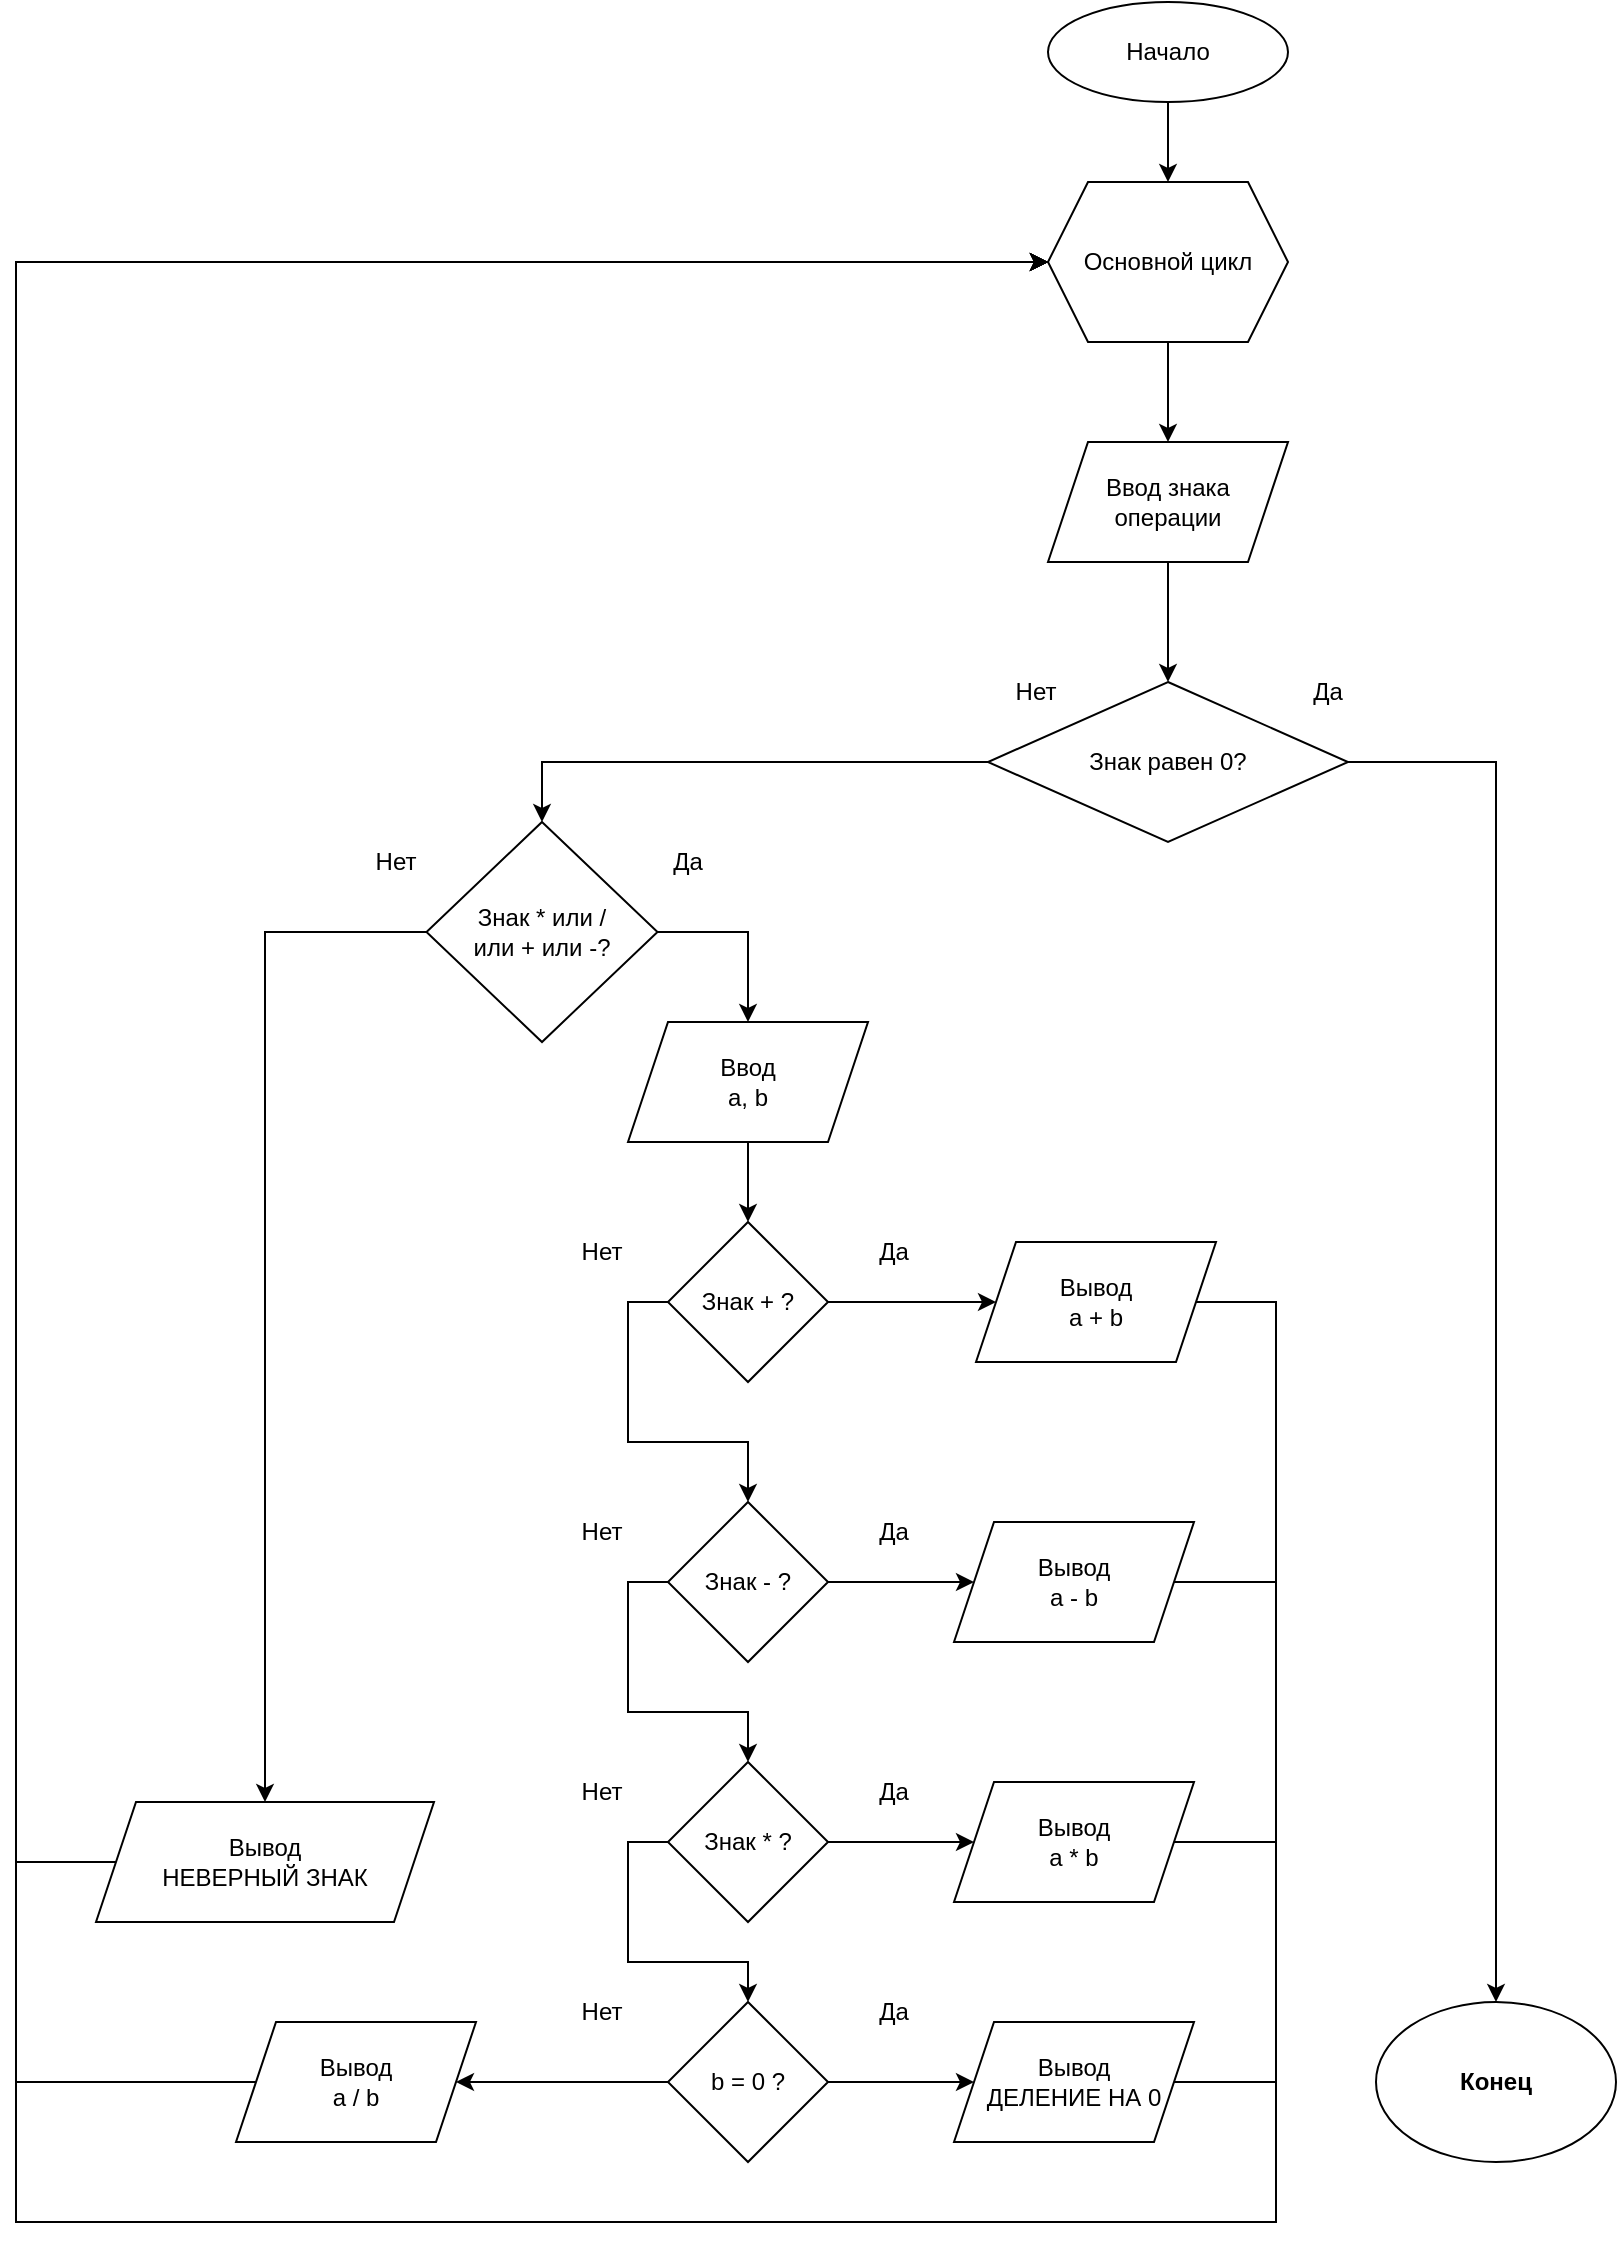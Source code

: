 <mxfile version="17.2.1" type="device" pages="5"><diagram id="3GGqw6Xqxj9RKeON76SD" name="task_1"><mxGraphModel dx="700" dy="751" grid="1" gridSize="10" guides="1" tooltips="1" connect="1" arrows="1" fold="1" page="1" pageScale="1" pageWidth="827" pageHeight="1169" math="0" shadow="0"><root><mxCell id="0"/><mxCell id="1" parent="0"/><mxCell id="9gsDoIlkRf7uJBjxdXr--32" style="edgeStyle=orthogonalEdgeStyle;rounded=0;orthogonalLoop=1;jettySize=auto;html=1;exitX=0.5;exitY=1;exitDx=0;exitDy=0;entryX=0.5;entryY=0;entryDx=0;entryDy=0;" parent="1" source="9gsDoIlkRf7uJBjxdXr--2" target="9gsDoIlkRf7uJBjxdXr--30" edge="1"><mxGeometry relative="1" as="geometry"/></mxCell><mxCell id="9gsDoIlkRf7uJBjxdXr--2" value="Начало" style="ellipse;whiteSpace=wrap;html=1;" parent="1" vertex="1"><mxGeometry x="536" y="20" width="120" height="50" as="geometry"/></mxCell><mxCell id="9gsDoIlkRf7uJBjxdXr--12" style="edgeStyle=orthogonalEdgeStyle;rounded=0;orthogonalLoop=1;jettySize=auto;html=1;exitX=0.5;exitY=1;exitDx=0;exitDy=0;entryX=0.5;entryY=0;entryDx=0;entryDy=0;" parent="1" source="9gsDoIlkRf7uJBjxdXr--7" target="9gsDoIlkRf7uJBjxdXr--9" edge="1"><mxGeometry relative="1" as="geometry"/></mxCell><mxCell id="9gsDoIlkRf7uJBjxdXr--7" value="Ввод знака операции" style="shape=parallelogram;perimeter=parallelogramPerimeter;whiteSpace=wrap;html=1;fixedSize=1;" parent="1" vertex="1"><mxGeometry x="536" y="240" width="120" height="60" as="geometry"/></mxCell><mxCell id="9gsDoIlkRf7uJBjxdXr--16" style="edgeStyle=orthogonalEdgeStyle;rounded=0;orthogonalLoop=1;jettySize=auto;html=1;exitX=1;exitY=0.5;exitDx=0;exitDy=0;" parent="1" source="9gsDoIlkRf7uJBjxdXr--9" target="9gsDoIlkRf7uJBjxdXr--15" edge="1"><mxGeometry relative="1" as="geometry"/></mxCell><mxCell id="9gsDoIlkRf7uJBjxdXr--21" style="edgeStyle=orthogonalEdgeStyle;rounded=0;orthogonalLoop=1;jettySize=auto;html=1;exitX=0;exitY=0.5;exitDx=0;exitDy=0;entryX=0.5;entryY=0;entryDx=0;entryDy=0;" parent="1" source="9gsDoIlkRf7uJBjxdXr--9" target="9gsDoIlkRf7uJBjxdXr--18" edge="1"><mxGeometry relative="1" as="geometry"/></mxCell><mxCell id="9gsDoIlkRf7uJBjxdXr--9" value="Знак равен 0?" style="rhombus;whiteSpace=wrap;html=1;" parent="1" vertex="1"><mxGeometry x="506" y="360" width="180" height="80" as="geometry"/></mxCell><mxCell id="9gsDoIlkRf7uJBjxdXr--10" value="Да" style="text;html=1;strokeColor=none;fillColor=none;align=center;verticalAlign=middle;whiteSpace=wrap;rounded=0;" parent="1" vertex="1"><mxGeometry x="646" y="350" width="60" height="30" as="geometry"/></mxCell><mxCell id="9gsDoIlkRf7uJBjxdXr--11" value="Нет" style="text;html=1;strokeColor=none;fillColor=none;align=center;verticalAlign=middle;whiteSpace=wrap;rounded=0;" parent="1" vertex="1"><mxGeometry x="500" y="350" width="60" height="30" as="geometry"/></mxCell><mxCell id="9gsDoIlkRf7uJBjxdXr--15" value="&lt;b&gt;Конец&lt;/b&gt;" style="ellipse;whiteSpace=wrap;html=1;" parent="1" vertex="1"><mxGeometry x="700" y="1020" width="120" height="80" as="geometry"/></mxCell><mxCell id="9gsDoIlkRf7uJBjxdXr--68" style="edgeStyle=orthogonalEdgeStyle;rounded=0;orthogonalLoop=1;jettySize=auto;html=1;exitX=0;exitY=0.5;exitDx=0;exitDy=0;entryX=0;entryY=0.5;entryDx=0;entryDy=0;" parent="1" source="9gsDoIlkRf7uJBjxdXr--17" target="9gsDoIlkRf7uJBjxdXr--30" edge="1"><mxGeometry relative="1" as="geometry"><Array as="points"><mxPoint x="20" y="950"/><mxPoint x="20" y="150"/></Array></mxGeometry></mxCell><mxCell id="9gsDoIlkRf7uJBjxdXr--17" value="Вывод&lt;br&gt;НЕВЕРНЫЙ ЗНАК" style="shape=parallelogram;perimeter=parallelogramPerimeter;whiteSpace=wrap;html=1;fixedSize=1;" parent="1" vertex="1"><mxGeometry x="60" y="920" width="169" height="60" as="geometry"/></mxCell><mxCell id="9gsDoIlkRf7uJBjxdXr--22" style="edgeStyle=orthogonalEdgeStyle;rounded=0;orthogonalLoop=1;jettySize=auto;html=1;exitX=0;exitY=0.5;exitDx=0;exitDy=0;" parent="1" source="9gsDoIlkRf7uJBjxdXr--18" target="9gsDoIlkRf7uJBjxdXr--17" edge="1"><mxGeometry relative="1" as="geometry"/></mxCell><mxCell id="9gsDoIlkRf7uJBjxdXr--28" style="edgeStyle=orthogonalEdgeStyle;rounded=0;orthogonalLoop=1;jettySize=auto;html=1;exitX=1;exitY=0.5;exitDx=0;exitDy=0;" parent="1" source="9gsDoIlkRf7uJBjxdXr--18" target="9gsDoIlkRf7uJBjxdXr--27" edge="1"><mxGeometry relative="1" as="geometry"/></mxCell><mxCell id="9gsDoIlkRf7uJBjxdXr--18" value="Знак * или / &lt;br&gt;или + или -?" style="rhombus;whiteSpace=wrap;html=1;" parent="1" vertex="1"><mxGeometry x="225.25" y="430" width="115.5" height="110" as="geometry"/></mxCell><mxCell id="9gsDoIlkRf7uJBjxdXr--19" value="Да" style="text;html=1;strokeColor=none;fillColor=none;align=center;verticalAlign=middle;whiteSpace=wrap;rounded=0;" parent="1" vertex="1"><mxGeometry x="326" y="435" width="60" height="30" as="geometry"/></mxCell><mxCell id="9gsDoIlkRf7uJBjxdXr--20" value="Нет" style="text;html=1;strokeColor=none;fillColor=none;align=center;verticalAlign=middle;whiteSpace=wrap;rounded=0;" parent="1" vertex="1"><mxGeometry x="180" y="435" width="60" height="30" as="geometry"/></mxCell><mxCell id="9gsDoIlkRf7uJBjxdXr--37" style="edgeStyle=orthogonalEdgeStyle;rounded=0;orthogonalLoop=1;jettySize=auto;html=1;exitX=0.5;exitY=1;exitDx=0;exitDy=0;" parent="1" source="9gsDoIlkRf7uJBjxdXr--27" target="9gsDoIlkRf7uJBjxdXr--34" edge="1"><mxGeometry relative="1" as="geometry"/></mxCell><mxCell id="9gsDoIlkRf7uJBjxdXr--27" value="Ввод &lt;br&gt;a, b" style="shape=parallelogram;perimeter=parallelogramPerimeter;whiteSpace=wrap;html=1;fixedSize=1;" parent="1" vertex="1"><mxGeometry x="326" y="530" width="120" height="60" as="geometry"/></mxCell><mxCell id="9gsDoIlkRf7uJBjxdXr--33" style="edgeStyle=orthogonalEdgeStyle;rounded=0;orthogonalLoop=1;jettySize=auto;html=1;exitX=0.5;exitY=1;exitDx=0;exitDy=0;entryX=0.5;entryY=0;entryDx=0;entryDy=0;" parent="1" source="9gsDoIlkRf7uJBjxdXr--30" target="9gsDoIlkRf7uJBjxdXr--7" edge="1"><mxGeometry relative="1" as="geometry"/></mxCell><mxCell id="9gsDoIlkRf7uJBjxdXr--30" value="Основной цикл" style="shape=hexagon;perimeter=hexagonPerimeter2;whiteSpace=wrap;html=1;fixedSize=1;" parent="1" vertex="1"><mxGeometry x="536" y="110" width="120" height="80" as="geometry"/></mxCell><mxCell id="9gsDoIlkRf7uJBjxdXr--39" style="edgeStyle=orthogonalEdgeStyle;rounded=0;orthogonalLoop=1;jettySize=auto;html=1;exitX=1;exitY=0.5;exitDx=0;exitDy=0;entryX=0;entryY=0.5;entryDx=0;entryDy=0;" parent="1" source="9gsDoIlkRf7uJBjxdXr--34" target="9gsDoIlkRf7uJBjxdXr--38" edge="1"><mxGeometry relative="1" as="geometry"/></mxCell><mxCell id="9gsDoIlkRf7uJBjxdXr--41" style="edgeStyle=orthogonalEdgeStyle;rounded=0;orthogonalLoop=1;jettySize=auto;html=1;exitX=0;exitY=0.5;exitDx=0;exitDy=0;entryX=0.5;entryY=0;entryDx=0;entryDy=0;" parent="1" source="9gsDoIlkRf7uJBjxdXr--34" target="9gsDoIlkRf7uJBjxdXr--40" edge="1"><mxGeometry relative="1" as="geometry"/></mxCell><mxCell id="9gsDoIlkRf7uJBjxdXr--34" value="Знак + ?" style="rhombus;whiteSpace=wrap;html=1;" parent="1" vertex="1"><mxGeometry x="346" y="630" width="80" height="80" as="geometry"/></mxCell><mxCell id="9gsDoIlkRf7uJBjxdXr--35" value="Да" style="text;html=1;strokeColor=none;fillColor=none;align=center;verticalAlign=middle;whiteSpace=wrap;rounded=0;" parent="1" vertex="1"><mxGeometry x="429" y="630" width="60" height="30" as="geometry"/></mxCell><mxCell id="9gsDoIlkRf7uJBjxdXr--36" value="Нет" style="text;html=1;strokeColor=none;fillColor=none;align=center;verticalAlign=middle;whiteSpace=wrap;rounded=0;" parent="1" vertex="1"><mxGeometry x="283" y="630" width="60" height="30" as="geometry"/></mxCell><mxCell id="9gsDoIlkRf7uJBjxdXr--62" style="edgeStyle=orthogonalEdgeStyle;rounded=0;orthogonalLoop=1;jettySize=auto;html=1;exitX=1;exitY=0.5;exitDx=0;exitDy=0;entryX=0;entryY=0.5;entryDx=0;entryDy=0;" parent="1" source="9gsDoIlkRf7uJBjxdXr--38" target="9gsDoIlkRf7uJBjxdXr--30" edge="1"><mxGeometry relative="1" as="geometry"><Array as="points"><mxPoint x="650" y="670"/><mxPoint x="650" y="1130"/><mxPoint x="20" y="1130"/><mxPoint x="20" y="150"/></Array></mxGeometry></mxCell><mxCell id="9gsDoIlkRf7uJBjxdXr--38" value="Вывод&lt;br&gt;a + b" style="shape=parallelogram;perimeter=parallelogramPerimeter;whiteSpace=wrap;html=1;fixedSize=1;" parent="1" vertex="1"><mxGeometry x="500" y="640" width="120" height="60" as="geometry"/></mxCell><mxCell id="9gsDoIlkRf7uJBjxdXr--46" style="edgeStyle=orthogonalEdgeStyle;rounded=0;orthogonalLoop=1;jettySize=auto;html=1;exitX=1;exitY=0.5;exitDx=0;exitDy=0;entryX=0;entryY=0.5;entryDx=0;entryDy=0;" parent="1" source="9gsDoIlkRf7uJBjxdXr--40" target="9gsDoIlkRf7uJBjxdXr--45" edge="1"><mxGeometry relative="1" as="geometry"/></mxCell><mxCell id="9gsDoIlkRf7uJBjxdXr--50" style="edgeStyle=orthogonalEdgeStyle;rounded=0;orthogonalLoop=1;jettySize=auto;html=1;exitX=0;exitY=0.5;exitDx=0;exitDy=0;entryX=0.5;entryY=0;entryDx=0;entryDy=0;" parent="1" source="9gsDoIlkRf7uJBjxdXr--40" target="9gsDoIlkRf7uJBjxdXr--47" edge="1"><mxGeometry relative="1" as="geometry"/></mxCell><mxCell id="9gsDoIlkRf7uJBjxdXr--40" value="Знак - ?" style="rhombus;whiteSpace=wrap;html=1;" parent="1" vertex="1"><mxGeometry x="346" y="770" width="80" height="80" as="geometry"/></mxCell><mxCell id="9gsDoIlkRf7uJBjxdXr--43" value="Да" style="text;html=1;strokeColor=none;fillColor=none;align=center;verticalAlign=middle;whiteSpace=wrap;rounded=0;" parent="1" vertex="1"><mxGeometry x="429" y="770" width="60" height="30" as="geometry"/></mxCell><mxCell id="9gsDoIlkRf7uJBjxdXr--44" value="Нет" style="text;html=1;strokeColor=none;fillColor=none;align=center;verticalAlign=middle;whiteSpace=wrap;rounded=0;" parent="1" vertex="1"><mxGeometry x="283" y="770" width="60" height="30" as="geometry"/></mxCell><mxCell id="9gsDoIlkRf7uJBjxdXr--64" style="edgeStyle=orthogonalEdgeStyle;rounded=0;orthogonalLoop=1;jettySize=auto;html=1;exitX=1;exitY=0.5;exitDx=0;exitDy=0;entryX=0;entryY=0.5;entryDx=0;entryDy=0;" parent="1" source="9gsDoIlkRf7uJBjxdXr--45" target="9gsDoIlkRf7uJBjxdXr--30" edge="1"><mxGeometry relative="1" as="geometry"><Array as="points"><mxPoint x="650" y="810"/><mxPoint x="650" y="1130"/><mxPoint x="20" y="1130"/><mxPoint x="20" y="150"/></Array></mxGeometry></mxCell><mxCell id="9gsDoIlkRf7uJBjxdXr--45" value="Вывод&lt;br&gt;a - b" style="shape=parallelogram;perimeter=parallelogramPerimeter;whiteSpace=wrap;html=1;fixedSize=1;" parent="1" vertex="1"><mxGeometry x="489" y="780" width="120" height="60" as="geometry"/></mxCell><mxCell id="9gsDoIlkRf7uJBjxdXr--52" style="edgeStyle=orthogonalEdgeStyle;rounded=0;orthogonalLoop=1;jettySize=auto;html=1;exitX=1;exitY=0.5;exitDx=0;exitDy=0;entryX=0;entryY=0.5;entryDx=0;entryDy=0;" parent="1" source="9gsDoIlkRf7uJBjxdXr--47" target="9gsDoIlkRf7uJBjxdXr--51" edge="1"><mxGeometry relative="1" as="geometry"/></mxCell><mxCell id="9gsDoIlkRf7uJBjxdXr--58" style="edgeStyle=orthogonalEdgeStyle;rounded=0;orthogonalLoop=1;jettySize=auto;html=1;exitX=0;exitY=0.5;exitDx=0;exitDy=0;" parent="1" source="9gsDoIlkRf7uJBjxdXr--47" target="9gsDoIlkRf7uJBjxdXr--53" edge="1"><mxGeometry relative="1" as="geometry"/></mxCell><mxCell id="9gsDoIlkRf7uJBjxdXr--47" value="Знак * ?" style="rhombus;whiteSpace=wrap;html=1;" parent="1" vertex="1"><mxGeometry x="346" y="900" width="80" height="80" as="geometry"/></mxCell><mxCell id="9gsDoIlkRf7uJBjxdXr--48" value="Да" style="text;html=1;strokeColor=none;fillColor=none;align=center;verticalAlign=middle;whiteSpace=wrap;rounded=0;" parent="1" vertex="1"><mxGeometry x="429" y="900" width="60" height="30" as="geometry"/></mxCell><mxCell id="9gsDoIlkRf7uJBjxdXr--49" value="Нет" style="text;html=1;strokeColor=none;fillColor=none;align=center;verticalAlign=middle;whiteSpace=wrap;rounded=0;" parent="1" vertex="1"><mxGeometry x="283" y="900" width="60" height="30" as="geometry"/></mxCell><mxCell id="9gsDoIlkRf7uJBjxdXr--65" style="edgeStyle=orthogonalEdgeStyle;rounded=0;orthogonalLoop=1;jettySize=auto;html=1;exitX=1;exitY=0.5;exitDx=0;exitDy=0;entryX=0;entryY=0.5;entryDx=0;entryDy=0;" parent="1" source="9gsDoIlkRf7uJBjxdXr--51" target="9gsDoIlkRf7uJBjxdXr--30" edge="1"><mxGeometry relative="1" as="geometry"><Array as="points"><mxPoint x="650" y="940"/><mxPoint x="650" y="1130"/><mxPoint x="20" y="1130"/><mxPoint x="20" y="150"/></Array></mxGeometry></mxCell><mxCell id="9gsDoIlkRf7uJBjxdXr--51" value="Вывод&lt;br&gt;a * b" style="shape=parallelogram;perimeter=parallelogramPerimeter;whiteSpace=wrap;html=1;fixedSize=1;" parent="1" vertex="1"><mxGeometry x="489" y="910" width="120" height="60" as="geometry"/></mxCell><mxCell id="9gsDoIlkRf7uJBjxdXr--57" style="edgeStyle=orthogonalEdgeStyle;rounded=0;orthogonalLoop=1;jettySize=auto;html=1;exitX=1;exitY=0.5;exitDx=0;exitDy=0;entryX=0;entryY=0.5;entryDx=0;entryDy=0;" parent="1" source="9gsDoIlkRf7uJBjxdXr--53" target="9gsDoIlkRf7uJBjxdXr--56" edge="1"><mxGeometry relative="1" as="geometry"/></mxCell><mxCell id="9gsDoIlkRf7uJBjxdXr--60" style="edgeStyle=orthogonalEdgeStyle;rounded=0;orthogonalLoop=1;jettySize=auto;html=1;exitX=0;exitY=0.5;exitDx=0;exitDy=0;entryX=1;entryY=0.5;entryDx=0;entryDy=0;" parent="1" source="9gsDoIlkRf7uJBjxdXr--53" target="9gsDoIlkRf7uJBjxdXr--59" edge="1"><mxGeometry relative="1" as="geometry"/></mxCell><mxCell id="9gsDoIlkRf7uJBjxdXr--53" value="b = 0 ?" style="rhombus;whiteSpace=wrap;html=1;" parent="1" vertex="1"><mxGeometry x="346" y="1020" width="80" height="80" as="geometry"/></mxCell><mxCell id="9gsDoIlkRf7uJBjxdXr--54" value="Да" style="text;html=1;strokeColor=none;fillColor=none;align=center;verticalAlign=middle;whiteSpace=wrap;rounded=0;" parent="1" vertex="1"><mxGeometry x="429" y="1010" width="60" height="30" as="geometry"/></mxCell><mxCell id="9gsDoIlkRf7uJBjxdXr--55" value="Нет" style="text;html=1;strokeColor=none;fillColor=none;align=center;verticalAlign=middle;whiteSpace=wrap;rounded=0;" parent="1" vertex="1"><mxGeometry x="283" y="1010" width="60" height="30" as="geometry"/></mxCell><mxCell id="9gsDoIlkRf7uJBjxdXr--66" style="edgeStyle=orthogonalEdgeStyle;rounded=0;orthogonalLoop=1;jettySize=auto;html=1;exitX=1;exitY=0.5;exitDx=0;exitDy=0;entryX=0;entryY=0.5;entryDx=0;entryDy=0;" parent="1" source="9gsDoIlkRf7uJBjxdXr--56" target="9gsDoIlkRf7uJBjxdXr--30" edge="1"><mxGeometry relative="1" as="geometry"><Array as="points"><mxPoint x="650" y="1060"/><mxPoint x="650" y="1130"/><mxPoint x="20" y="1130"/><mxPoint x="20" y="150"/></Array></mxGeometry></mxCell><mxCell id="9gsDoIlkRf7uJBjxdXr--56" value="Вывод&lt;br&gt;ДЕЛЕНИЕ НА 0" style="shape=parallelogram;perimeter=parallelogramPerimeter;whiteSpace=wrap;html=1;fixedSize=1;" parent="1" vertex="1"><mxGeometry x="489" y="1030" width="120" height="60" as="geometry"/></mxCell><mxCell id="9gsDoIlkRf7uJBjxdXr--67" style="edgeStyle=orthogonalEdgeStyle;rounded=0;orthogonalLoop=1;jettySize=auto;html=1;exitX=0;exitY=0.5;exitDx=0;exitDy=0;entryX=0;entryY=0.5;entryDx=0;entryDy=0;" parent="1" source="9gsDoIlkRf7uJBjxdXr--59" target="9gsDoIlkRf7uJBjxdXr--30" edge="1"><mxGeometry relative="1" as="geometry"><Array as="points"><mxPoint x="20" y="1060"/><mxPoint x="20" y="150"/></Array></mxGeometry></mxCell><mxCell id="9gsDoIlkRf7uJBjxdXr--59" value="Вывод&lt;br&gt;a / b" style="shape=parallelogram;perimeter=parallelogramPerimeter;whiteSpace=wrap;html=1;fixedSize=1;" parent="1" vertex="1"><mxGeometry x="130" y="1030" width="120" height="60" as="geometry"/></mxCell></root></mxGraphModel></diagram><diagram id="MC7FeIo75kue_-K6pLpI" name="task_2"><mxGraphModel dx="1077" dy="1155" grid="1" gridSize="10" guides="1" tooltips="1" connect="1" arrows="1" fold="1" page="1" pageScale="1" pageWidth="827" pageHeight="1169" math="0" shadow="0"><root><mxCell id="ZN9mBDjBXHm94Qv2vrcf-0"/><mxCell id="ZN9mBDjBXHm94Qv2vrcf-1" parent="ZN9mBDjBXHm94Qv2vrcf-0"/><mxCell id="ZN9mBDjBXHm94Qv2vrcf-4" style="edgeStyle=orthogonalEdgeStyle;rounded=0;orthogonalLoop=1;jettySize=auto;html=1;entryX=0.5;entryY=0;entryDx=0;entryDy=0;" parent="ZN9mBDjBXHm94Qv2vrcf-1" source="ZN9mBDjBXHm94Qv2vrcf-2" target="ZN9mBDjBXHm94Qv2vrcf-3" edge="1"><mxGeometry relative="1" as="geometry"/></mxCell><mxCell id="ZN9mBDjBXHm94Qv2vrcf-2" value="calc" style="ellipse;whiteSpace=wrap;html=1;" parent="ZN9mBDjBXHm94Qv2vrcf-1" vertex="1"><mxGeometry x="510" y="50" width="120" height="50" as="geometry"/></mxCell><mxCell id="ViWOeln1eGaSnSljOtC1-1" style="edgeStyle=orthogonalEdgeStyle;rounded=0;orthogonalLoop=1;jettySize=auto;html=1;exitX=0.5;exitY=1;exitDx=0;exitDy=0;entryX=0.5;entryY=0;entryDx=0;entryDy=0;" edge="1" parent="ZN9mBDjBXHm94Qv2vrcf-1" source="ZN9mBDjBXHm94Qv2vrcf-3" target="ZN9mBDjBXHm94Qv2vrcf-7"><mxGeometry relative="1" as="geometry"/></mxCell><mxCell id="ZN9mBDjBXHm94Qv2vrcf-3" value="Ввод&amp;nbsp;&lt;br&gt;a" style="shape=parallelogram;perimeter=parallelogramPerimeter;whiteSpace=wrap;html=1;fixedSize=1;" parent="ZN9mBDjBXHm94Qv2vrcf-1" vertex="1"><mxGeometry x="510" y="130" width="120" height="60" as="geometry"/></mxCell><mxCell id="HHbGg4eWah50FrZXK3yc-20" style="edgeStyle=orthogonalEdgeStyle;rounded=0;orthogonalLoop=1;jettySize=auto;html=1;exitX=0;exitY=0.5;exitDx=0;exitDy=0;" parent="ZN9mBDjBXHm94Qv2vrcf-1" source="ZN9mBDjBXHm94Qv2vrcf-7" target="HHbGg4eWah50FrZXK3yc-6" edge="1"><mxGeometry relative="1" as="geometry"/></mxCell><mxCell id="HHbGg4eWah50FrZXK3yc-24" style="edgeStyle=orthogonalEdgeStyle;rounded=0;orthogonalLoop=1;jettySize=auto;html=1;exitX=1;exitY=0.5;exitDx=0;exitDy=0;" parent="ZN9mBDjBXHm94Qv2vrcf-1" source="ZN9mBDjBXHm94Qv2vrcf-7" target="HHbGg4eWah50FrZXK3yc-23" edge="1"><mxGeometry relative="1" as="geometry"/></mxCell><mxCell id="ZN9mBDjBXHm94Qv2vrcf-7" value="a = 0?" style="rhombus;whiteSpace=wrap;html=1;" parent="ZN9mBDjBXHm94Qv2vrcf-1" vertex="1"><mxGeometry x="510" y="290" width="120" height="80" as="geometry"/></mxCell><mxCell id="HHbGg4eWah50FrZXK3yc-0" value="Да" style="text;html=1;strokeColor=none;fillColor=none;align=center;verticalAlign=middle;whiteSpace=wrap;rounded=0;" parent="ZN9mBDjBXHm94Qv2vrcf-1" vertex="1"><mxGeometry x="613" y="280" width="60" height="30" as="geometry"/></mxCell><mxCell id="HHbGg4eWah50FrZXK3yc-1" value="Нет" style="text;html=1;strokeColor=none;fillColor=none;align=center;verticalAlign=middle;whiteSpace=wrap;rounded=0;" parent="ZN9mBDjBXHm94Qv2vrcf-1" vertex="1"><mxGeometry x="467" y="280" width="60" height="30" as="geometry"/></mxCell><mxCell id="HHbGg4eWah50FrZXK3yc-12" style="edgeStyle=orthogonalEdgeStyle;rounded=0;orthogonalLoop=1;jettySize=auto;html=1;exitX=1;exitY=0.5;exitDx=0;exitDy=0;" parent="ZN9mBDjBXHm94Qv2vrcf-1" source="HHbGg4eWah50FrZXK3yc-6" target="HHbGg4eWah50FrZXK3yc-10" edge="1"><mxGeometry relative="1" as="geometry"/></mxCell><mxCell id="HHbGg4eWah50FrZXK3yc-13" style="edgeStyle=orthogonalEdgeStyle;rounded=0;orthogonalLoop=1;jettySize=auto;html=1;exitX=0;exitY=0.5;exitDx=0;exitDy=0;" parent="ZN9mBDjBXHm94Qv2vrcf-1" source="HHbGg4eWah50FrZXK3yc-6" target="HHbGg4eWah50FrZXK3yc-11" edge="1"><mxGeometry relative="1" as="geometry"/></mxCell><mxCell id="HHbGg4eWah50FrZXK3yc-6" value="При делении a на 2&lt;br&gt;есть остаток?" style="rhombus;whiteSpace=wrap;html=1;" parent="ZN9mBDjBXHm94Qv2vrcf-1" vertex="1"><mxGeometry x="293" y="440" width="177" height="110" as="geometry"/></mxCell><mxCell id="HHbGg4eWah50FrZXK3yc-8" value="Да" style="text;html=1;strokeColor=none;fillColor=none;align=center;verticalAlign=middle;whiteSpace=wrap;rounded=0;" parent="ZN9mBDjBXHm94Qv2vrcf-1" vertex="1"><mxGeometry x="424.5" y="430" width="60" height="30" as="geometry"/></mxCell><mxCell id="HHbGg4eWah50FrZXK3yc-9" value="Нет" style="text;html=1;strokeColor=none;fillColor=none;align=center;verticalAlign=middle;whiteSpace=wrap;rounded=0;" parent="ZN9mBDjBXHm94Qv2vrcf-1" vertex="1"><mxGeometry x="278.5" y="430" width="60" height="30" as="geometry"/></mxCell><mxCell id="HHbGg4eWah50FrZXK3yc-16" style="edgeStyle=orthogonalEdgeStyle;rounded=0;orthogonalLoop=1;jettySize=auto;html=1;exitX=0.5;exitY=1;exitDx=0;exitDy=0;" parent="ZN9mBDjBXHm94Qv2vrcf-1" source="HHbGg4eWah50FrZXK3yc-10" target="HHbGg4eWah50FrZXK3yc-14" edge="1"><mxGeometry relative="1" as="geometry"/></mxCell><mxCell id="HHbGg4eWah50FrZXK3yc-10" value="Прибавить 1 к четным" style="rounded=0;whiteSpace=wrap;html=1;" parent="ZN9mBDjBXHm94Qv2vrcf-1" vertex="1"><mxGeometry x="440" y="610" width="120" height="60" as="geometry"/></mxCell><mxCell id="HHbGg4eWah50FrZXK3yc-15" style="edgeStyle=orthogonalEdgeStyle;rounded=0;orthogonalLoop=1;jettySize=auto;html=1;exitX=0.5;exitY=1;exitDx=0;exitDy=0;" parent="ZN9mBDjBXHm94Qv2vrcf-1" source="HHbGg4eWah50FrZXK3yc-11" target="HHbGg4eWah50FrZXK3yc-14" edge="1"><mxGeometry relative="1" as="geometry"/></mxCell><mxCell id="HHbGg4eWah50FrZXK3yc-11" value="Прибавить 1 к нечетным" style="rounded=0;whiteSpace=wrap;html=1;" parent="ZN9mBDjBXHm94Qv2vrcf-1" vertex="1"><mxGeometry x="200" y="610" width="120" height="60" as="geometry"/></mxCell><mxCell id="HHbGg4eWah50FrZXK3yc-26" style="edgeStyle=orthogonalEdgeStyle;rounded=0;orthogonalLoop=1;jettySize=auto;html=1;exitX=0.5;exitY=1;exitDx=0;exitDy=0;entryX=0.5;entryY=1;entryDx=0;entryDy=0;" parent="ZN9mBDjBXHm94Qv2vrcf-1" source="HHbGg4eWah50FrZXK3yc-14" target="ZN9mBDjBXHm94Qv2vrcf-7" edge="1"><mxGeometry relative="1" as="geometry"/></mxCell><mxCell id="HHbGg4eWah50FrZXK3yc-14" value="Убрать одну цифру числа" style="rounded=0;whiteSpace=wrap;html=1;" parent="ZN9mBDjBXHm94Qv2vrcf-1" vertex="1"><mxGeometry x="321.5" y="750" width="120" height="60" as="geometry"/></mxCell><mxCell id="HHbGg4eWah50FrZXK3yc-28" style="edgeStyle=orthogonalEdgeStyle;rounded=0;orthogonalLoop=1;jettySize=auto;html=1;exitX=0.5;exitY=1;exitDx=0;exitDy=0;entryX=0.5;entryY=0;entryDx=0;entryDy=0;" parent="ZN9mBDjBXHm94Qv2vrcf-1" source="HHbGg4eWah50FrZXK3yc-23" target="HHbGg4eWah50FrZXK3yc-27" edge="1"><mxGeometry relative="1" as="geometry"/></mxCell><mxCell id="HHbGg4eWah50FrZXK3yc-23" value="Вывод&lt;br&gt;четных _, &lt;br&gt;нечетных _" style="shape=parallelogram;perimeter=parallelogramPerimeter;whiteSpace=wrap;html=1;fixedSize=1;" parent="ZN9mBDjBXHm94Qv2vrcf-1" vertex="1"><mxGeometry x="590" y="860" width="120" height="60" as="geometry"/></mxCell><mxCell id="HHbGg4eWah50FrZXK3yc-25" value="базовый &lt;br&gt;случай" style="strokeWidth=2;html=1;shape=mxgraph.flowchart.annotation_2;align=left;labelPosition=right;pointerEvents=1;" parent="ZN9mBDjBXHm94Qv2vrcf-1" vertex="1"><mxGeometry x="673" y="280" width="50" height="100" as="geometry"/></mxCell><mxCell id="HHbGg4eWah50FrZXK3yc-27" value="&lt;b&gt;return&lt;/b&gt;" style="ellipse;whiteSpace=wrap;html=1;" parent="ZN9mBDjBXHm94Qv2vrcf-1" vertex="1"><mxGeometry x="470" y="990" width="120" height="80" as="geometry"/></mxCell><mxCell id="I_H45f122IbbNPQNAjmT-2" style="edgeStyle=orthogonalEdgeStyle;rounded=0;orthogonalLoop=1;jettySize=auto;html=1;exitX=0.5;exitY=1;exitDx=0;exitDy=0;entryX=0.5;entryY=0;entryDx=0;entryDy=0;" edge="1" parent="ZN9mBDjBXHm94Qv2vrcf-1" source="I_H45f122IbbNPQNAjmT-0" target="I_H45f122IbbNPQNAjmT-1"><mxGeometry relative="1" as="geometry"/></mxCell><mxCell id="I_H45f122IbbNPQNAjmT-0" value="Начало" style="ellipse;whiteSpace=wrap;html=1;" vertex="1" parent="ZN9mBDjBXHm94Qv2vrcf-1"><mxGeometry x="30" y="45" width="120" height="80" as="geometry"/></mxCell><mxCell id="I_H45f122IbbNPQNAjmT-4" style="edgeStyle=orthogonalEdgeStyle;rounded=0;orthogonalLoop=1;jettySize=auto;html=1;exitX=0.5;exitY=1;exitDx=0;exitDy=0;" edge="1" parent="ZN9mBDjBXHm94Qv2vrcf-1" source="I_H45f122IbbNPQNAjmT-1" target="I_H45f122IbbNPQNAjmT-3"><mxGeometry relative="1" as="geometry"/></mxCell><mxCell id="I_H45f122IbbNPQNAjmT-1" value="Ввод числа" style="shape=parallelogram;perimeter=parallelogramPerimeter;whiteSpace=wrap;html=1;fixedSize=1;" vertex="1" parent="ZN9mBDjBXHm94Qv2vrcf-1"><mxGeometry x="30" y="250" width="120" height="60" as="geometry"/></mxCell><mxCell id="I_H45f122IbbNPQNAjmT-8" style="edgeStyle=orthogonalEdgeStyle;rounded=0;orthogonalLoop=1;jettySize=auto;html=1;exitX=0.5;exitY=1;exitDx=0;exitDy=0;" edge="1" parent="ZN9mBDjBXHm94Qv2vrcf-1" source="I_H45f122IbbNPQNAjmT-3" target="I_H45f122IbbNPQNAjmT-7"><mxGeometry relative="1" as="geometry"/></mxCell><mxCell id="I_H45f122IbbNPQNAjmT-3" value="def calc" style="shape=process;whiteSpace=wrap;html=1;backgroundOutline=1;" vertex="1" parent="ZN9mBDjBXHm94Qv2vrcf-1"><mxGeometry x="30" y="470" width="120" height="60" as="geometry"/></mxCell><mxCell id="I_H45f122IbbNPQNAjmT-10" style="edgeStyle=orthogonalEdgeStyle;rounded=0;orthogonalLoop=1;jettySize=auto;html=1;exitX=0.5;exitY=1;exitDx=0;exitDy=0;" edge="1" parent="ZN9mBDjBXHm94Qv2vrcf-1" source="I_H45f122IbbNPQNAjmT-7" target="I_H45f122IbbNPQNAjmT-9"><mxGeometry relative="1" as="geometry"/></mxCell><mxCell id="I_H45f122IbbNPQNAjmT-7" value="Вывод&lt;br&gt;четных _, &lt;br&gt;нечетных _" style="shape=parallelogram;perimeter=parallelogramPerimeter;whiteSpace=wrap;html=1;fixedSize=1;" vertex="1" parent="ZN9mBDjBXHm94Qv2vrcf-1"><mxGeometry x="30" y="710" width="120" height="60" as="geometry"/></mxCell><mxCell id="I_H45f122IbbNPQNAjmT-9" value="&lt;b&gt;Конец&lt;/b&gt;" style="ellipse;whiteSpace=wrap;html=1;" vertex="1" parent="ZN9mBDjBXHm94Qv2vrcf-1"><mxGeometry x="30" y="910" width="120" height="80" as="geometry"/></mxCell></root></mxGraphModel></diagram><diagram id="9GXlWUpROoig7VCfNybf" name="task_4"><mxGraphModel dx="700" dy="744" grid="1" gridSize="10" guides="1" tooltips="1" connect="1" arrows="1" fold="1" page="1" pageScale="1" pageWidth="827" pageHeight="1169" math="0" shadow="0"><root><mxCell id="-J41DEPQneVcNqP0PfC3-0"/><mxCell id="-J41DEPQneVcNqP0PfC3-1" parent="-J41DEPQneVcNqP0PfC3-0"/><mxCell id="ZUfuXJhCfUEDR9smKbBM-3" style="edgeStyle=orthogonalEdgeStyle;rounded=0;orthogonalLoop=1;jettySize=auto;html=1;exitX=0.5;exitY=1;exitDx=0;exitDy=0;" edge="1" parent="-J41DEPQneVcNqP0PfC3-1" source="JsJ5l4QSv01IUBTPy7aA-0" target="ZUfuXJhCfUEDR9smKbBM-1"><mxGeometry relative="1" as="geometry"/></mxCell><mxCell id="JsJ5l4QSv01IUBTPy7aA-0" value="Начало" style="ellipse;whiteSpace=wrap;html=1;" vertex="1" parent="-J41DEPQneVcNqP0PfC3-1"><mxGeometry x="360" y="40" width="120" height="80" as="geometry"/></mxCell><mxCell id="ZUfuXJhCfUEDR9smKbBM-5" style="edgeStyle=orthogonalEdgeStyle;rounded=0;orthogonalLoop=1;jettySize=auto;html=1;exitX=0.5;exitY=1;exitDx=0;exitDy=0;" edge="1" parent="-J41DEPQneVcNqP0PfC3-1" source="JsJ5l4QSv01IUBTPy7aA-4" target="ZUfuXJhCfUEDR9smKbBM-0"><mxGeometry relative="1" as="geometry"/></mxCell><mxCell id="JsJ5l4QSv01IUBTPy7aA-4" value="a = 1&lt;br&gt;b = 0" style="rounded=0;whiteSpace=wrap;html=1;" vertex="1" parent="-J41DEPQneVcNqP0PfC3-1"><mxGeometry x="360" y="270" width="120" height="60" as="geometry"/></mxCell><mxCell id="JsJ5l4QSv01IUBTPy7aA-5" value="а - первый элемент ряда&lt;br&gt;b - переменная для суммы" style="strokeWidth=2;html=1;shape=mxgraph.flowchart.annotation_2;align=left;labelPosition=right;pointerEvents=1;" vertex="1" parent="-J41DEPQneVcNqP0PfC3-1"><mxGeometry x="516" y="250" width="50" height="100" as="geometry"/></mxCell><mxCell id="ZUfuXJhCfUEDR9smKbBM-7" style="edgeStyle=orthogonalEdgeStyle;rounded=0;orthogonalLoop=1;jettySize=auto;html=1;exitX=0.5;exitY=1;exitDx=0;exitDy=0;" edge="1" parent="-J41DEPQneVcNqP0PfC3-1" source="ZUfuXJhCfUEDR9smKbBM-0" target="ZUfuXJhCfUEDR9smKbBM-6"><mxGeometry relative="1" as="geometry"/></mxCell><mxCell id="ZUfuXJhCfUEDR9smKbBM-11" style="edgeStyle=orthogonalEdgeStyle;rounded=0;orthogonalLoop=1;jettySize=auto;html=1;exitX=1;exitY=0.5;exitDx=0;exitDy=0;" edge="1" parent="-J41DEPQneVcNqP0PfC3-1" source="ZUfuXJhCfUEDR9smKbBM-0" target="ZUfuXJhCfUEDR9smKbBM-10"><mxGeometry relative="1" as="geometry"><Array as="points"><mxPoint x="500" y="440"/><mxPoint x="500" y="670"/><mxPoint x="414" y="670"/></Array></mxGeometry></mxCell><mxCell id="ZUfuXJhCfUEDR9smKbBM-0" value="Основной цикл" style="shape=hexagon;perimeter=hexagonPerimeter2;whiteSpace=wrap;html=1;fixedSize=1;" vertex="1" parent="-J41DEPQneVcNqP0PfC3-1"><mxGeometry x="360" y="400" width="120" height="80" as="geometry"/></mxCell><mxCell id="ZUfuXJhCfUEDR9smKbBM-4" style="edgeStyle=orthogonalEdgeStyle;rounded=0;orthogonalLoop=1;jettySize=auto;html=1;exitX=0.5;exitY=1;exitDx=0;exitDy=0;" edge="1" parent="-J41DEPQneVcNqP0PfC3-1" source="ZUfuXJhCfUEDR9smKbBM-1" target="JsJ5l4QSv01IUBTPy7aA-4"><mxGeometry relative="1" as="geometry"/></mxCell><mxCell id="ZUfuXJhCfUEDR9smKbBM-1" value="Ввод числа&amp;nbsp;&lt;br&gt;элементов n" style="shape=parallelogram;perimeter=parallelogramPerimeter;whiteSpace=wrap;html=1;fixedSize=1;" vertex="1" parent="-J41DEPQneVcNqP0PfC3-1"><mxGeometry x="360" y="170" width="120" height="60" as="geometry"/></mxCell><mxCell id="ZUfuXJhCfUEDR9smKbBM-8" style="edgeStyle=orthogonalEdgeStyle;rounded=0;orthogonalLoop=1;jettySize=auto;html=1;exitX=0.5;exitY=1;exitDx=0;exitDy=0;entryX=0;entryY=0.5;entryDx=0;entryDy=0;" edge="1" parent="-J41DEPQneVcNqP0PfC3-1" source="ZUfuXJhCfUEDR9smKbBM-6" target="ZUfuXJhCfUEDR9smKbBM-0"><mxGeometry relative="1" as="geometry"><Array as="points"><mxPoint x="420" y="635"/><mxPoint x="260" y="635"/><mxPoint x="260" y="440"/></Array></mxGeometry></mxCell><mxCell id="ZUfuXJhCfUEDR9smKbBM-6" value="i = i / (-2)&lt;br&gt;b = b + a" style="rounded=0;whiteSpace=wrap;html=1;" vertex="1" parent="-J41DEPQneVcNqP0PfC3-1"><mxGeometry x="360" y="554.5" width="120" height="60" as="geometry"/></mxCell><mxCell id="ZUfuXJhCfUEDR9smKbBM-13" style="edgeStyle=orthogonalEdgeStyle;rounded=0;orthogonalLoop=1;jettySize=auto;html=1;exitX=0.5;exitY=1;exitDx=0;exitDy=0;" edge="1" parent="-J41DEPQneVcNqP0PfC3-1" source="ZUfuXJhCfUEDR9smKbBM-10" target="ZUfuXJhCfUEDR9smKbBM-12"><mxGeometry relative="1" as="geometry"/></mxCell><mxCell id="ZUfuXJhCfUEDR9smKbBM-10" value="Вывод&amp;nbsp;&lt;br&gt;b" style="shape=parallelogram;perimeter=parallelogramPerimeter;whiteSpace=wrap;html=1;fixedSize=1;" vertex="1" parent="-J41DEPQneVcNqP0PfC3-1"><mxGeometry x="354" y="720" width="120" height="60" as="geometry"/></mxCell><mxCell id="ZUfuXJhCfUEDR9smKbBM-12" value="&lt;b&gt;Конец&lt;/b&gt;" style="ellipse;whiteSpace=wrap;html=1;" vertex="1" parent="-J41DEPQneVcNqP0PfC3-1"><mxGeometry x="354" y="840" width="120" height="80" as="geometry"/></mxCell></root></mxGraphModel></diagram><diagram id="U_hd0Nsq6s55sQWmLzNb" name="task_6"><mxGraphModel dx="700" dy="751" grid="1" gridSize="10" guides="1" tooltips="1" connect="1" arrows="1" fold="1" page="1" pageScale="1" pageWidth="827" pageHeight="1169" math="0" shadow="0"><root><mxCell id="iyoV7_mmXkHOO0qdb9ZX-0"/><mxCell id="iyoV7_mmXkHOO0qdb9ZX-1" parent="iyoV7_mmXkHOO0qdb9ZX-0"/><mxCell id="iyoV7_mmXkHOO0qdb9ZX-4" style="edgeStyle=orthogonalEdgeStyle;rounded=0;orthogonalLoop=1;jettySize=auto;html=1;exitX=0.5;exitY=1;exitDx=0;exitDy=0;" parent="iyoV7_mmXkHOO0qdb9ZX-1" source="iyoV7_mmXkHOO0qdb9ZX-2" target="iyoV7_mmXkHOO0qdb9ZX-3" edge="1"><mxGeometry relative="1" as="geometry"/></mxCell><mxCell id="iyoV7_mmXkHOO0qdb9ZX-2" value="Начало" style="ellipse;whiteSpace=wrap;html=1;" parent="iyoV7_mmXkHOO0qdb9ZX-1" vertex="1"><mxGeometry x="300" y="30" width="120" height="80" as="geometry"/></mxCell><mxCell id="5U36J_bQAEQxTq4N17ca-1" style="edgeStyle=orthogonalEdgeStyle;rounded=0;orthogonalLoop=1;jettySize=auto;html=1;exitX=0.5;exitY=1;exitDx=0;exitDy=0;entryX=0.5;entryY=0;entryDx=0;entryDy=0;" parent="iyoV7_mmXkHOO0qdb9ZX-1" source="iyoV7_mmXkHOO0qdb9ZX-3" target="5U36J_bQAEQxTq4N17ca-0" edge="1"><mxGeometry relative="1" as="geometry"/></mxCell><mxCell id="iyoV7_mmXkHOO0qdb9ZX-3" value="Ввод&lt;br&gt;random number &lt;br&gt;(0, 100)" style="shape=parallelogram;perimeter=parallelogramPerimeter;whiteSpace=wrap;html=1;fixedSize=1;" parent="iyoV7_mmXkHOO0qdb9ZX-1" vertex="1"><mxGeometry x="300" y="180" width="120" height="60" as="geometry"/></mxCell><mxCell id="oDvDzZbJK36YnNHiUXij-7" style="edgeStyle=orthogonalEdgeStyle;rounded=0;orthogonalLoop=1;jettySize=auto;html=1;exitX=1;exitY=0.5;exitDx=0;exitDy=0;entryX=0.5;entryY=0;entryDx=0;entryDy=0;" parent="iyoV7_mmXkHOO0qdb9ZX-1" source="5U36J_bQAEQxTq4N17ca-0" target="oDvDzZbJK36YnNHiUXij-6" edge="1"><mxGeometry relative="1" as="geometry"/></mxCell><mxCell id="oDvDzZbJK36YnNHiUXij-17" style="edgeStyle=orthogonalEdgeStyle;rounded=0;orthogonalLoop=1;jettySize=auto;html=1;exitX=0.5;exitY=1;exitDx=0;exitDy=0;entryX=0.5;entryY=0;entryDx=0;entryDy=0;" parent="iyoV7_mmXkHOO0qdb9ZX-1" source="5U36J_bQAEQxTq4N17ca-0" target="oDvDzZbJK36YnNHiUXij-16" edge="1"><mxGeometry relative="1" as="geometry"/></mxCell><mxCell id="5U36J_bQAEQxTq4N17ca-0" value="Основной цикл" style="shape=hexagon;perimeter=hexagonPerimeter2;whiteSpace=wrap;html=1;fixedSize=1;" parent="iyoV7_mmXkHOO0qdb9ZX-1" vertex="1"><mxGeometry x="300" y="320" width="120" height="80" as="geometry"/></mxCell><mxCell id="crltT70fuWOAWZ2aRCtG-3" style="edgeStyle=orthogonalEdgeStyle;rounded=0;orthogonalLoop=1;jettySize=auto;html=1;exitX=1;exitY=0.5;exitDx=0;exitDy=0;entryX=0.5;entryY=0;entryDx=0;entryDy=0;" parent="iyoV7_mmXkHOO0qdb9ZX-1" source="5U36J_bQAEQxTq4N17ca-2" target="crltT70fuWOAWZ2aRCtG-2" edge="1"><mxGeometry relative="1" as="geometry"/></mxCell><mxCell id="oDvDzZbJK36YnNHiUXij-1" style="edgeStyle=orthogonalEdgeStyle;rounded=0;orthogonalLoop=1;jettySize=auto;html=1;exitX=0;exitY=0.5;exitDx=0;exitDy=0;" parent="iyoV7_mmXkHOO0qdb9ZX-1" source="5U36J_bQAEQxTq4N17ca-2" target="oDvDzZbJK36YnNHiUXij-0" edge="1"><mxGeometry relative="1" as="geometry"/></mxCell><mxCell id="5U36J_bQAEQxTq4N17ca-2" value="Введенное число больше?" style="rhombus;whiteSpace=wrap;html=1;" parent="iyoV7_mmXkHOO0qdb9ZX-1" vertex="1"><mxGeometry x="518" y="595" width="190" height="100" as="geometry"/></mxCell><mxCell id="crltT70fuWOAWZ2aRCtG-0" value="Да" style="text;html=1;strokeColor=none;fillColor=none;align=center;verticalAlign=middle;whiteSpace=wrap;rounded=0;" parent="iyoV7_mmXkHOO0qdb9ZX-1" vertex="1"><mxGeometry x="648" y="585" width="60" height="30" as="geometry"/></mxCell><mxCell id="crltT70fuWOAWZ2aRCtG-1" value="Нет" style="text;html=1;strokeColor=none;fillColor=none;align=center;verticalAlign=middle;whiteSpace=wrap;rounded=0;" parent="iyoV7_mmXkHOO0qdb9ZX-1" vertex="1"><mxGeometry x="518" y="585" width="60" height="30" as="geometry"/></mxCell><mxCell id="oDvDzZbJK36YnNHiUXij-20" style="edgeStyle=orthogonalEdgeStyle;rounded=0;orthogonalLoop=1;jettySize=auto;html=1;exitX=0.5;exitY=1;exitDx=0;exitDy=0;entryX=1;entryY=0.25;entryDx=0;entryDy=0;" parent="iyoV7_mmXkHOO0qdb9ZX-1" source="crltT70fuWOAWZ2aRCtG-2" target="5U36J_bQAEQxTq4N17ca-0" edge="1"><mxGeometry relative="1" as="geometry"><Array as="points"><mxPoint x="738" y="960"/><mxPoint x="820" y="960"/><mxPoint x="820" y="300"/><mxPoint x="411" y="300"/></Array></mxGeometry></mxCell><mxCell id="crltT70fuWOAWZ2aRCtG-2" value="Вывод&lt;br&gt;ваше число &lt;br&gt;больше" style="shape=parallelogram;perimeter=parallelogramPerimeter;whiteSpace=wrap;html=1;fixedSize=1;" parent="iyoV7_mmXkHOO0qdb9ZX-1" vertex="1"><mxGeometry x="678" y="850" width="120" height="60" as="geometry"/></mxCell><mxCell id="oDvDzZbJK36YnNHiUXij-5" style="edgeStyle=orthogonalEdgeStyle;rounded=0;orthogonalLoop=1;jettySize=auto;html=1;exitX=1;exitY=0.5;exitDx=0;exitDy=0;" parent="iyoV7_mmXkHOO0qdb9ZX-1" source="oDvDzZbJK36YnNHiUXij-0" target="oDvDzZbJK36YnNHiUXij-4" edge="1"><mxGeometry relative="1" as="geometry"/></mxCell><mxCell id="oDvDzZbJK36YnNHiUXij-10" style="edgeStyle=orthogonalEdgeStyle;rounded=0;orthogonalLoop=1;jettySize=auto;html=1;exitX=0;exitY=0.5;exitDx=0;exitDy=0;" parent="iyoV7_mmXkHOO0qdb9ZX-1" source="oDvDzZbJK36YnNHiUXij-0" target="oDvDzZbJK36YnNHiUXij-9" edge="1"><mxGeometry relative="1" as="geometry"/></mxCell><mxCell id="oDvDzZbJK36YnNHiUXij-0" value="Введенное число меньше?" style="rhombus;whiteSpace=wrap;html=1;" parent="iyoV7_mmXkHOO0qdb9ZX-1" vertex="1"><mxGeometry x="338" y="755" width="190" height="80" as="geometry"/></mxCell><mxCell id="oDvDzZbJK36YnNHiUXij-2" value="Да" style="text;html=1;strokeColor=none;fillColor=none;align=center;verticalAlign=middle;whiteSpace=wrap;rounded=0;" parent="iyoV7_mmXkHOO0qdb9ZX-1" vertex="1"><mxGeometry x="476" y="735" width="60" height="30" as="geometry"/></mxCell><mxCell id="oDvDzZbJK36YnNHiUXij-3" value="Нет" style="text;html=1;strokeColor=none;fillColor=none;align=center;verticalAlign=middle;whiteSpace=wrap;rounded=0;" parent="iyoV7_mmXkHOO0qdb9ZX-1" vertex="1"><mxGeometry x="330" y="735" width="60" height="30" as="geometry"/></mxCell><mxCell id="oDvDzZbJK36YnNHiUXij-19" style="edgeStyle=orthogonalEdgeStyle;rounded=0;orthogonalLoop=1;jettySize=auto;html=1;exitX=0.5;exitY=1;exitDx=0;exitDy=0;entryX=1;entryY=0.25;entryDx=0;entryDy=0;" parent="iyoV7_mmXkHOO0qdb9ZX-1" source="oDvDzZbJK36YnNHiUXij-4" target="5U36J_bQAEQxTq4N17ca-0" edge="1"><mxGeometry relative="1" as="geometry"><Array as="points"><mxPoint x="548" y="960"/><mxPoint x="820" y="960"/><mxPoint x="820" y="300"/><mxPoint x="411" y="300"/></Array></mxGeometry></mxCell><mxCell id="oDvDzZbJK36YnNHiUXij-4" value="Вывод&lt;br&gt;ваше число &lt;br&gt;меньше" style="shape=parallelogram;perimeter=parallelogramPerimeter;whiteSpace=wrap;html=1;fixedSize=1;" parent="iyoV7_mmXkHOO0qdb9ZX-1" vertex="1"><mxGeometry x="488" y="850" width="120" height="60" as="geometry"/></mxCell><mxCell id="oDvDzZbJK36YnNHiUXij-8" style="edgeStyle=orthogonalEdgeStyle;rounded=0;orthogonalLoop=1;jettySize=auto;html=1;exitX=0.5;exitY=1;exitDx=0;exitDy=0;entryX=0.5;entryY=0;entryDx=0;entryDy=0;" parent="iyoV7_mmXkHOO0qdb9ZX-1" source="oDvDzZbJK36YnNHiUXij-6" target="5U36J_bQAEQxTq4N17ca-2" edge="1"><mxGeometry relative="1" as="geometry"/></mxCell><mxCell id="oDvDzZbJK36YnNHiUXij-6" value="ввод пользователя&lt;br&gt;ответ" style="shape=parallelogram;perimeter=parallelogramPerimeter;whiteSpace=wrap;html=1;fixedSize=1;" parent="iyoV7_mmXkHOO0qdb9ZX-1" vertex="1"><mxGeometry x="539.5" y="450" width="147" height="60" as="geometry"/></mxCell><mxCell id="oDvDzZbJK36YnNHiUXij-13" style="edgeStyle=orthogonalEdgeStyle;rounded=0;orthogonalLoop=1;jettySize=auto;html=1;exitX=0.5;exitY=1;exitDx=0;exitDy=0;entryX=0.5;entryY=0;entryDx=0;entryDy=0;" parent="iyoV7_mmXkHOO0qdb9ZX-1" source="oDvDzZbJK36YnNHiUXij-9" target="oDvDzZbJK36YnNHiUXij-11" edge="1"><mxGeometry relative="1" as="geometry"><Array as="points"><mxPoint x="330" y="1020"/><mxPoint x="190" y="1020"/></Array></mxGeometry></mxCell><mxCell id="oDvDzZbJK36YnNHiUXij-9" value="Вы угадали число" style="shape=parallelogram;perimeter=parallelogramPerimeter;whiteSpace=wrap;html=1;fixedSize=1;" parent="iyoV7_mmXkHOO0qdb9ZX-1" vertex="1"><mxGeometry x="260" y="850" width="140" height="60" as="geometry"/></mxCell><mxCell id="oDvDzZbJK36YnNHiUXij-11" value="&lt;b&gt;Конец&lt;/b&gt;" style="ellipse;whiteSpace=wrap;html=1;" parent="iyoV7_mmXkHOO0qdb9ZX-1" vertex="1"><mxGeometry x="130" y="1070" width="120" height="80" as="geometry"/></mxCell><mxCell id="oDvDzZbJK36YnNHiUXij-18" style="edgeStyle=orthogonalEdgeStyle;rounded=0;orthogonalLoop=1;jettySize=auto;html=1;exitX=0.5;exitY=1;exitDx=0;exitDy=0;" parent="iyoV7_mmXkHOO0qdb9ZX-1" source="oDvDzZbJK36YnNHiUXij-16" target="oDvDzZbJK36YnNHiUXij-11" edge="1"><mxGeometry relative="1" as="geometry"><Array as="points"><mxPoint x="360" y="600"/><mxPoint x="190" y="600"/></Array></mxGeometry></mxCell><mxCell id="oDvDzZbJK36YnNHiUXij-16" value="Вывод&lt;br&gt;правильного числа&lt;br&gt;(если попыток больше 10)" style="shape=parallelogram;perimeter=parallelogramPerimeter;whiteSpace=wrap;html=1;fixedSize=1;" parent="iyoV7_mmXkHOO0qdb9ZX-1" vertex="1"><mxGeometry x="262.5" y="490" width="195" height="60" as="geometry"/></mxCell></root></mxGraphModel></diagram><diagram id="U0-5Dw1Z6GdCcaPkmf8a" name="task_7"><mxGraphModel dx="700" dy="751" grid="1" gridSize="10" guides="1" tooltips="1" connect="1" arrows="1" fold="1" page="1" pageScale="1" pageWidth="827" pageHeight="1169" math="0" shadow="0"><root><mxCell id="0"/><mxCell id="1" parent="0"/><mxCell id="4Tqhs7WsjrKJFW9nyZaa-3" style="edgeStyle=orthogonalEdgeStyle;rounded=0;orthogonalLoop=1;jettySize=auto;html=1;exitX=0.5;exitY=1;exitDx=0;exitDy=0;" edge="1" parent="1" source="4Tqhs7WsjrKJFW9nyZaa-1" target="4Tqhs7WsjrKJFW9nyZaa-2"><mxGeometry relative="1" as="geometry"/></mxCell><mxCell id="4Tqhs7WsjrKJFW9nyZaa-1" value="Начало" style="ellipse;whiteSpace=wrap;html=1;" vertex="1" parent="1"><mxGeometry x="110" y="30" width="120" height="80" as="geometry"/></mxCell><mxCell id="4Tqhs7WsjrKJFW9nyZaa-5" style="edgeStyle=orthogonalEdgeStyle;rounded=0;orthogonalLoop=1;jettySize=auto;html=1;exitX=0.5;exitY=1;exitDx=0;exitDy=0;" edge="1" parent="1" source="4Tqhs7WsjrKJFW9nyZaa-2" target="4Tqhs7WsjrKJFW9nyZaa-4"><mxGeometry relative="1" as="geometry"/></mxCell><mxCell id="4Tqhs7WsjrKJFW9nyZaa-2" value="Ввод&lt;br&gt;n" style="shape=parallelogram;perimeter=parallelogramPerimeter;whiteSpace=wrap;html=1;fixedSize=1;" vertex="1" parent="1"><mxGeometry x="110" y="170" width="120" height="60" as="geometry"/></mxCell><mxCell id="4Tqhs7WsjrKJFW9nyZaa-7" style="edgeStyle=orthogonalEdgeStyle;rounded=0;orthogonalLoop=1;jettySize=auto;html=1;exitX=0.5;exitY=1;exitDx=0;exitDy=0;" edge="1" parent="1" source="4Tqhs7WsjrKJFW9nyZaa-4" target="4Tqhs7WsjrKJFW9nyZaa-6"><mxGeometry relative="1" as="geometry"/></mxCell><mxCell id="4Tqhs7WsjrKJFW9nyZaa-4" value="sum_prod" style="shape=process;whiteSpace=wrap;html=1;backgroundOutline=1;" vertex="1" parent="1"><mxGeometry x="110" y="320" width="120" height="60" as="geometry"/></mxCell><mxCell id="4Tqhs7WsjrKJFW9nyZaa-9" style="edgeStyle=orthogonalEdgeStyle;rounded=0;orthogonalLoop=1;jettySize=auto;html=1;exitX=0.5;exitY=1;exitDx=0;exitDy=0;" edge="1" parent="1" source="4Tqhs7WsjrKJFW9nyZaa-6" target="4Tqhs7WsjrKJFW9nyZaa-8"><mxGeometry relative="1" as="geometry"/></mxCell><mxCell id="4Tqhs7WsjrKJFW9nyZaa-6" value="x = sum_prod(n)&lt;br&gt;y = n*(n+1) / 2" style="rounded=0;whiteSpace=wrap;html=1;" vertex="1" parent="1"><mxGeometry x="110" y="460" width="120" height="60" as="geometry"/></mxCell><mxCell id="ZOFHpLwNroe3EZulyN_X-4" style="edgeStyle=orthogonalEdgeStyle;rounded=0;orthogonalLoop=1;jettySize=auto;html=1;exitX=1;exitY=0.5;exitDx=0;exitDy=0;" edge="1" parent="1" source="4Tqhs7WsjrKJFW9nyZaa-8" target="ZOFHpLwNroe3EZulyN_X-3"><mxGeometry relative="1" as="geometry"/></mxCell><mxCell id="ZOFHpLwNroe3EZulyN_X-7" style="edgeStyle=orthogonalEdgeStyle;rounded=0;orthogonalLoop=1;jettySize=auto;html=1;exitX=0;exitY=0.5;exitDx=0;exitDy=0;entryX=0.5;entryY=0;entryDx=0;entryDy=0;" edge="1" parent="1" source="4Tqhs7WsjrKJFW9nyZaa-8" target="ZOFHpLwNroe3EZulyN_X-6"><mxGeometry relative="1" as="geometry"/></mxCell><mxCell id="4Tqhs7WsjrKJFW9nyZaa-8" value="x = y" style="rhombus;whiteSpace=wrap;html=1;" vertex="1" parent="1"><mxGeometry x="130" y="590" width="80" height="80" as="geometry"/></mxCell><mxCell id="ZOFHpLwNroe3EZulyN_X-1" value="Да" style="text;html=1;strokeColor=none;fillColor=none;align=center;verticalAlign=middle;whiteSpace=wrap;rounded=0;" vertex="1" parent="1"><mxGeometry x="205" y="570" width="60" height="30" as="geometry"/></mxCell><mxCell id="ZOFHpLwNroe3EZulyN_X-2" value="Нет" style="text;html=1;strokeColor=none;fillColor=none;align=center;verticalAlign=middle;whiteSpace=wrap;rounded=0;" vertex="1" parent="1"><mxGeometry x="75" y="570" width="60" height="30" as="geometry"/></mxCell><mxCell id="ZOFHpLwNroe3EZulyN_X-10" style="edgeStyle=orthogonalEdgeStyle;rounded=0;orthogonalLoop=1;jettySize=auto;html=1;exitX=0.5;exitY=1;exitDx=0;exitDy=0;" edge="1" parent="1" source="ZOFHpLwNroe3EZulyN_X-3" target="ZOFHpLwNroe3EZulyN_X-8"><mxGeometry relative="1" as="geometry"/></mxCell><mxCell id="ZOFHpLwNroe3EZulyN_X-3" value="Вывод&lt;br&gt;равенство верно" style="shape=parallelogram;perimeter=parallelogramPerimeter;whiteSpace=wrap;html=1;fixedSize=1;" vertex="1" parent="1"><mxGeometry x="210" y="710" width="130" height="60" as="geometry"/></mxCell><mxCell id="ZOFHpLwNroe3EZulyN_X-9" style="edgeStyle=orthogonalEdgeStyle;rounded=0;orthogonalLoop=1;jettySize=auto;html=1;exitX=0.5;exitY=1;exitDx=0;exitDy=0;" edge="1" parent="1" source="ZOFHpLwNroe3EZulyN_X-6" target="ZOFHpLwNroe3EZulyN_X-8"><mxGeometry relative="1" as="geometry"/></mxCell><mxCell id="ZOFHpLwNroe3EZulyN_X-6" value="Вывод&lt;br&gt;равенство неверно" style="shape=parallelogram;perimeter=parallelogramPerimeter;whiteSpace=wrap;html=1;fixedSize=1;" vertex="1" parent="1"><mxGeometry x="5" y="710" width="130" height="60" as="geometry"/></mxCell><mxCell id="ZOFHpLwNroe3EZulyN_X-8" value="&lt;b&gt;Конец&lt;/b&gt;" style="ellipse;whiteSpace=wrap;html=1;" vertex="1" parent="1"><mxGeometry x="110" y="890" width="120" height="80" as="geometry"/></mxCell><mxCell id="ZOFHpLwNroe3EZulyN_X-19" style="edgeStyle=orthogonalEdgeStyle;rounded=0;orthogonalLoop=1;jettySize=auto;html=1;exitX=0.5;exitY=1;exitDx=0;exitDy=0;" edge="1" parent="1" source="ZOFHpLwNroe3EZulyN_X-11" target="ZOFHpLwNroe3EZulyN_X-12"><mxGeometry relative="1" as="geometry"/></mxCell><mxCell id="ZOFHpLwNroe3EZulyN_X-11" value="sum_prod(n)" style="ellipse;whiteSpace=wrap;html=1;" vertex="1" parent="1"><mxGeometry x="450" y="30" width="120" height="80" as="geometry"/></mxCell><mxCell id="ZOFHpLwNroe3EZulyN_X-18" style="edgeStyle=orthogonalEdgeStyle;rounded=0;orthogonalLoop=1;jettySize=auto;html=1;exitX=1;exitY=0.5;exitDx=0;exitDy=0;" edge="1" parent="1" source="ZOFHpLwNroe3EZulyN_X-12"><mxGeometry relative="1" as="geometry"><mxPoint x="620" y="360" as="targetPoint"/></mxGeometry></mxCell><mxCell id="ZOFHpLwNroe3EZulyN_X-22" style="edgeStyle=orthogonalEdgeStyle;rounded=0;orthogonalLoop=1;jettySize=auto;html=1;exitX=0;exitY=0.5;exitDx=0;exitDy=0;" edge="1" parent="1" source="ZOFHpLwNroe3EZulyN_X-12" target="ZOFHpLwNroe3EZulyN_X-21"><mxGeometry relative="1" as="geometry"/></mxCell><mxCell id="ZOFHpLwNroe3EZulyN_X-12" value="n = 1" style="rhombus;whiteSpace=wrap;html=1;" vertex="1" parent="1"><mxGeometry x="470" y="210" width="80" height="80" as="geometry"/></mxCell><mxCell id="ZOFHpLwNroe3EZulyN_X-14" value="Да" style="text;html=1;strokeColor=none;fillColor=none;align=center;verticalAlign=middle;whiteSpace=wrap;rounded=0;" vertex="1" parent="1"><mxGeometry x="545" y="185" width="60" height="30" as="geometry"/></mxCell><mxCell id="ZOFHpLwNroe3EZulyN_X-15" value="Нет" style="text;html=1;strokeColor=none;fillColor=none;align=center;verticalAlign=middle;whiteSpace=wrap;rounded=0;" vertex="1" parent="1"><mxGeometry x="415" y="185" width="60" height="30" as="geometry"/></mxCell><mxCell id="ZOFHpLwNroe3EZulyN_X-16" value="базовый&lt;br&gt;случай" style="strokeWidth=2;html=1;shape=mxgraph.flowchart.annotation_2;align=left;labelPosition=right;pointerEvents=1;" vertex="1" parent="1"><mxGeometry x="630.0" y="200" width="50" height="100" as="geometry"/></mxCell><mxCell id="ZOFHpLwNroe3EZulyN_X-27" style="edgeStyle=orthogonalEdgeStyle;rounded=0;orthogonalLoop=1;jettySize=auto;html=1;exitX=0.5;exitY=1;exitDx=0;exitDy=0;" edge="1" parent="1" source="ZOFHpLwNroe3EZulyN_X-20" target="ZOFHpLwNroe3EZulyN_X-25"><mxGeometry relative="1" as="geometry"><Array as="points"><mxPoint x="620" y="580"/><mxPoint x="510" y="580"/></Array></mxGeometry></mxCell><mxCell id="ZOFHpLwNroe3EZulyN_X-20" value="return n" style="rounded=0;whiteSpace=wrap;html=1;" vertex="1" parent="1"><mxGeometry x="560" y="360" width="120" height="60" as="geometry"/></mxCell><mxCell id="ZOFHpLwNroe3EZulyN_X-24" style="edgeStyle=orthogonalEdgeStyle;rounded=0;orthogonalLoop=1;jettySize=auto;html=1;exitX=0.5;exitY=1;exitDx=0;exitDy=0;" edge="1" parent="1" source="ZOFHpLwNroe3EZulyN_X-21" target="ZOFHpLwNroe3EZulyN_X-23"><mxGeometry relative="1" as="geometry"/></mxCell><mxCell id="ZOFHpLwNroe3EZulyN_X-21" value="sum = n + sum_prod(n-1)" style="rounded=0;whiteSpace=wrap;html=1;" vertex="1" parent="1"><mxGeometry x="344" y="360" width="140" height="60" as="geometry"/></mxCell><mxCell id="ZOFHpLwNroe3EZulyN_X-26" style="edgeStyle=orthogonalEdgeStyle;rounded=0;orthogonalLoop=1;jettySize=auto;html=1;exitX=0.5;exitY=1;exitDx=0;exitDy=0;" edge="1" parent="1" source="ZOFHpLwNroe3EZulyN_X-23" target="ZOFHpLwNroe3EZulyN_X-25"><mxGeometry relative="1" as="geometry"/></mxCell><mxCell id="ZOFHpLwNroe3EZulyN_X-23" value="return n" style="rounded=0;whiteSpace=wrap;html=1;" vertex="1" parent="1"><mxGeometry x="354" y="480" width="120" height="60" as="geometry"/></mxCell><mxCell id="ZOFHpLwNroe3EZulyN_X-25" value="&lt;b&gt;Конец&lt;/b&gt;" style="ellipse;whiteSpace=wrap;html=1;" vertex="1" parent="1"><mxGeometry x="450" y="620" width="120" height="80" as="geometry"/></mxCell></root></mxGraphModel></diagram></mxfile>